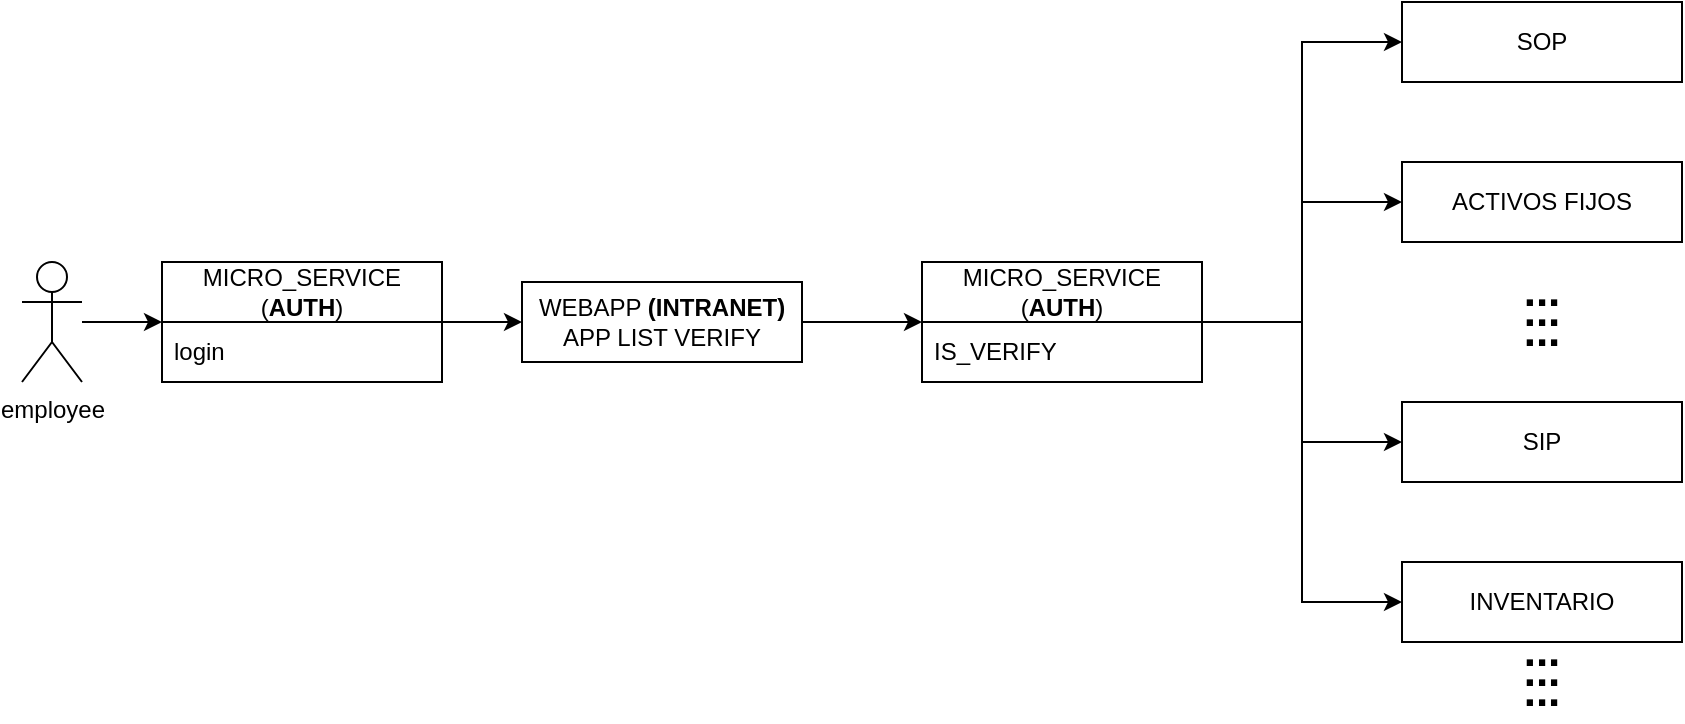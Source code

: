 <mxfile version="24.7.1" type="github">
  <diagram name="Página-1" id="C7X5s_TXmx7Cuf1yzMR7">
    <mxGraphModel dx="954" dy="602" grid="1" gridSize="10" guides="1" tooltips="1" connect="1" arrows="1" fold="1" page="1" pageScale="1" pageWidth="827" pageHeight="1169" math="0" shadow="0">
      <root>
        <mxCell id="0" />
        <mxCell id="1" parent="0" />
        <mxCell id="iApLHhu2YTyOyPPZ7fJf-6" style="edgeStyle=orthogonalEdgeStyle;rounded=0;orthogonalLoop=1;jettySize=auto;html=1;" edge="1" parent="1" source="iApLHhu2YTyOyPPZ7fJf-2" target="iApLHhu2YTyOyPPZ7fJf-8">
          <mxGeometry relative="1" as="geometry">
            <mxPoint x="240" y="230" as="targetPoint" />
          </mxGeometry>
        </mxCell>
        <mxCell id="iApLHhu2YTyOyPPZ7fJf-2" value="employee" style="shape=umlActor;verticalLabelPosition=bottom;verticalAlign=top;html=1;outlineConnect=0;" vertex="1" parent="1">
          <mxGeometry x="80" y="210" width="30" height="60" as="geometry" />
        </mxCell>
        <mxCell id="iApLHhu2YTyOyPPZ7fJf-13" style="edgeStyle=orthogonalEdgeStyle;rounded=0;orthogonalLoop=1;jettySize=auto;html=1;entryX=0;entryY=0.5;entryDx=0;entryDy=0;" edge="1" parent="1" source="iApLHhu2YTyOyPPZ7fJf-8" target="iApLHhu2YTyOyPPZ7fJf-12">
          <mxGeometry relative="1" as="geometry" />
        </mxCell>
        <mxCell id="iApLHhu2YTyOyPPZ7fJf-8" value="MICRO_SERVICE (&lt;b&gt;AUTH&lt;/b&gt;)" style="swimlane;fontStyle=0;childLayout=stackLayout;horizontal=1;startSize=30;horizontalStack=0;resizeParent=1;resizeParentMax=0;resizeLast=0;collapsible=1;marginBottom=0;whiteSpace=wrap;html=1;" vertex="1" parent="1">
          <mxGeometry x="150" y="210" width="140" height="60" as="geometry" />
        </mxCell>
        <mxCell id="iApLHhu2YTyOyPPZ7fJf-9" value="login" style="text;strokeColor=none;fillColor=none;align=left;verticalAlign=middle;spacingLeft=4;spacingRight=4;overflow=hidden;points=[[0,0.5],[1,0.5]];portConstraint=eastwest;rotatable=0;whiteSpace=wrap;html=1;" vertex="1" parent="iApLHhu2YTyOyPPZ7fJf-8">
          <mxGeometry y="30" width="140" height="30" as="geometry" />
        </mxCell>
        <mxCell id="iApLHhu2YTyOyPPZ7fJf-21" value="" style="edgeStyle=orthogonalEdgeStyle;rounded=0;orthogonalLoop=1;jettySize=auto;html=1;" edge="1" parent="1" source="iApLHhu2YTyOyPPZ7fJf-12" target="iApLHhu2YTyOyPPZ7fJf-17">
          <mxGeometry relative="1" as="geometry" />
        </mxCell>
        <mxCell id="iApLHhu2YTyOyPPZ7fJf-12" value="&lt;div&gt;WEBAPP &lt;b&gt;(INTRANET)&lt;/b&gt;&lt;/div&gt;&lt;div&gt;APP LIST VERIFY&lt;b&gt;&lt;br&gt;&lt;/b&gt;&lt;/div&gt;" style="rounded=0;whiteSpace=wrap;html=1;" vertex="1" parent="1">
          <mxGeometry x="330" y="220" width="140" height="40" as="geometry" />
        </mxCell>
        <mxCell id="iApLHhu2YTyOyPPZ7fJf-26" style="edgeStyle=orthogonalEdgeStyle;rounded=0;orthogonalLoop=1;jettySize=auto;html=1;entryX=0;entryY=0.5;entryDx=0;entryDy=0;fontFamily=Helvetica;fontSize=12;fontColor=default;" edge="1" parent="1" source="iApLHhu2YTyOyPPZ7fJf-17" target="iApLHhu2YTyOyPPZ7fJf-25">
          <mxGeometry relative="1" as="geometry" />
        </mxCell>
        <mxCell id="iApLHhu2YTyOyPPZ7fJf-27" style="edgeStyle=orthogonalEdgeStyle;rounded=0;orthogonalLoop=1;jettySize=auto;html=1;entryX=0;entryY=0.5;entryDx=0;entryDy=0;fontFamily=Helvetica;fontSize=12;fontColor=default;" edge="1" parent="1" source="iApLHhu2YTyOyPPZ7fJf-17" target="iApLHhu2YTyOyPPZ7fJf-24">
          <mxGeometry relative="1" as="geometry" />
        </mxCell>
        <mxCell id="iApLHhu2YTyOyPPZ7fJf-28" style="edgeStyle=orthogonalEdgeStyle;rounded=0;orthogonalLoop=1;jettySize=auto;html=1;entryX=0;entryY=0.5;entryDx=0;entryDy=0;fontFamily=Helvetica;fontSize=12;fontColor=default;" edge="1" parent="1" source="iApLHhu2YTyOyPPZ7fJf-17" target="iApLHhu2YTyOyPPZ7fJf-23">
          <mxGeometry relative="1" as="geometry" />
        </mxCell>
        <mxCell id="iApLHhu2YTyOyPPZ7fJf-29" style="edgeStyle=orthogonalEdgeStyle;rounded=0;orthogonalLoop=1;jettySize=auto;html=1;entryX=0;entryY=0.5;entryDx=0;entryDy=0;fontFamily=Helvetica;fontSize=12;fontColor=default;" edge="1" parent="1" source="iApLHhu2YTyOyPPZ7fJf-17" target="iApLHhu2YTyOyPPZ7fJf-22">
          <mxGeometry relative="1" as="geometry" />
        </mxCell>
        <mxCell id="iApLHhu2YTyOyPPZ7fJf-17" value="MICRO_SERVICE&lt;br&gt;(&lt;b&gt;AUTH&lt;/b&gt;)" style="swimlane;fontStyle=0;childLayout=stackLayout;horizontal=1;startSize=30;horizontalStack=0;resizeParent=1;resizeParentMax=0;resizeLast=0;collapsible=1;marginBottom=0;whiteSpace=wrap;html=1;" vertex="1" parent="1">
          <mxGeometry x="530" y="210" width="140" height="60" as="geometry" />
        </mxCell>
        <mxCell id="iApLHhu2YTyOyPPZ7fJf-18" value="IS_VERIFY" style="text;strokeColor=none;fillColor=none;align=left;verticalAlign=middle;spacingLeft=4;spacingRight=4;overflow=hidden;points=[[0,0.5],[1,0.5]];portConstraint=eastwest;rotatable=0;whiteSpace=wrap;html=1;" vertex="1" parent="iApLHhu2YTyOyPPZ7fJf-17">
          <mxGeometry y="30" width="140" height="30" as="geometry" />
        </mxCell>
        <mxCell id="iApLHhu2YTyOyPPZ7fJf-22" value="&lt;div&gt;INVENTARIO&lt;br&gt;&lt;/div&gt;" style="rounded=0;whiteSpace=wrap;html=1;" vertex="1" parent="1">
          <mxGeometry x="770" y="360" width="140" height="40" as="geometry" />
        </mxCell>
        <mxCell id="iApLHhu2YTyOyPPZ7fJf-23" value="&lt;div&gt;SIP&lt;b&gt;&lt;br&gt;&lt;/b&gt;&lt;/div&gt;" style="rounded=0;whiteSpace=wrap;html=1;" vertex="1" parent="1">
          <mxGeometry x="770" y="280" width="140" height="40" as="geometry" />
        </mxCell>
        <mxCell id="iApLHhu2YTyOyPPZ7fJf-24" value="ACTIVOS FIJOS" style="rounded=0;whiteSpace=wrap;html=1;" vertex="1" parent="1">
          <mxGeometry x="770" y="160" width="140" height="40" as="geometry" />
        </mxCell>
        <mxCell id="iApLHhu2YTyOyPPZ7fJf-25" value="SOP" style="rounded=0;whiteSpace=wrap;html=1;" vertex="1" parent="1">
          <mxGeometry x="770" y="80" width="140" height="40" as="geometry" />
        </mxCell>
        <mxCell id="iApLHhu2YTyOyPPZ7fJf-30" value="&lt;b&gt;&lt;font style=&quot;font-size: 22px;&quot;&gt;...&lt;/font&gt;&lt;/b&gt;" style="text;html=1;align=center;verticalAlign=middle;whiteSpace=wrap;rounded=0;fontFamily=Helvetica;fontSize=12;fontColor=default;" vertex="1" parent="1">
          <mxGeometry x="810" y="390" width="60" height="30" as="geometry" />
        </mxCell>
        <mxCell id="iApLHhu2YTyOyPPZ7fJf-31" value="&lt;b&gt;&lt;font style=&quot;font-size: 22px;&quot;&gt;...&lt;/font&gt;&lt;/b&gt;" style="text;html=1;align=center;verticalAlign=middle;whiteSpace=wrap;rounded=0;fontFamily=Helvetica;fontSize=12;fontColor=default;" vertex="1" parent="1">
          <mxGeometry x="810" y="400" width="60" height="30" as="geometry" />
        </mxCell>
        <mxCell id="iApLHhu2YTyOyPPZ7fJf-32" value="&lt;b&gt;&lt;font style=&quot;font-size: 22px;&quot;&gt;...&lt;/font&gt;&lt;/b&gt;" style="text;html=1;align=center;verticalAlign=middle;whiteSpace=wrap;rounded=0;fontFamily=Helvetica;fontSize=12;fontColor=default;" vertex="1" parent="1">
          <mxGeometry x="810" y="410" width="60" height="30" as="geometry" />
        </mxCell>
        <mxCell id="iApLHhu2YTyOyPPZ7fJf-33" value="&lt;b&gt;&lt;font style=&quot;font-size: 22px;&quot;&gt;...&lt;/font&gt;&lt;/b&gt;" style="text;html=1;align=center;verticalAlign=middle;whiteSpace=wrap;rounded=0;fontFamily=Helvetica;fontSize=12;fontColor=default;" vertex="1" parent="1">
          <mxGeometry x="810" y="210" width="60" height="30" as="geometry" />
        </mxCell>
        <mxCell id="iApLHhu2YTyOyPPZ7fJf-34" value="&lt;b&gt;&lt;font style=&quot;font-size: 22px;&quot;&gt;...&lt;/font&gt;&lt;/b&gt;" style="text;html=1;align=center;verticalAlign=middle;whiteSpace=wrap;rounded=0;fontFamily=Helvetica;fontSize=12;fontColor=default;" vertex="1" parent="1">
          <mxGeometry x="810" y="220" width="60" height="30" as="geometry" />
        </mxCell>
        <mxCell id="iApLHhu2YTyOyPPZ7fJf-35" value="&lt;b&gt;&lt;font style=&quot;font-size: 22px;&quot;&gt;...&lt;/font&gt;&lt;/b&gt;" style="text;html=1;align=center;verticalAlign=middle;whiteSpace=wrap;rounded=0;fontFamily=Helvetica;fontSize=12;fontColor=default;" vertex="1" parent="1">
          <mxGeometry x="810" y="230" width="60" height="30" as="geometry" />
        </mxCell>
      </root>
    </mxGraphModel>
  </diagram>
</mxfile>
